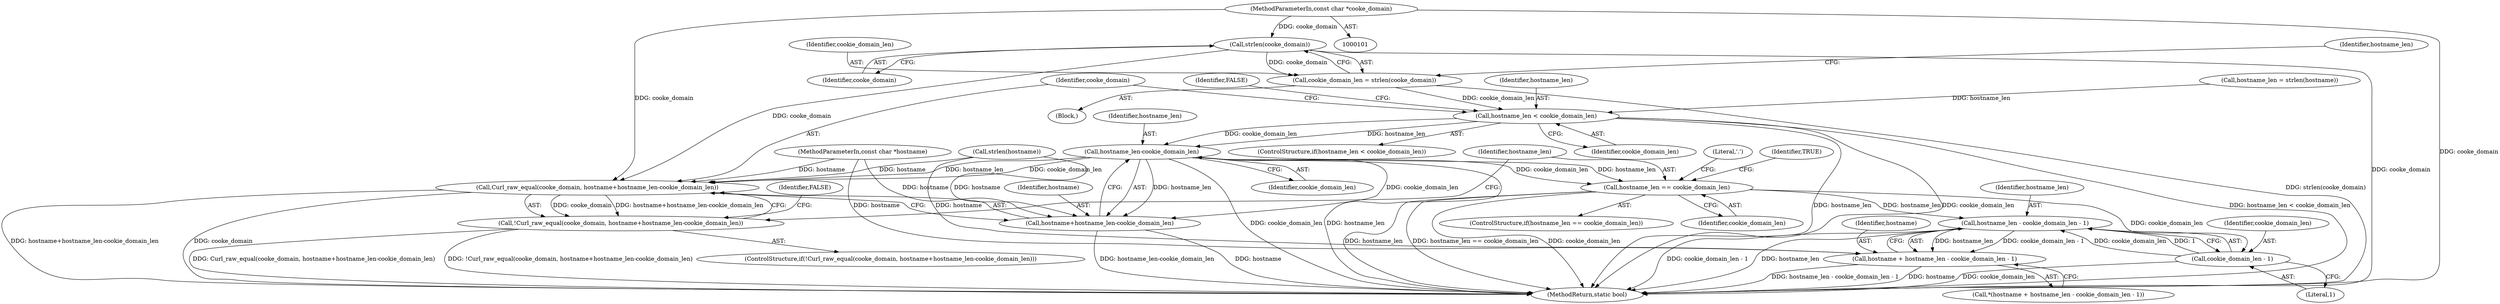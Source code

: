 digraph "0_curl_2eb8dcf26cb37f09cffe26909a646e702dbcab66@API" {
"1000108" [label="(Call,strlen(cooke_domain))"];
"1000102" [label="(MethodParameterIn,const char *cooke_domain)"];
"1000106" [label="(Call,cookie_domain_len = strlen(cooke_domain))"];
"1000116" [label="(Call,hostname_len < cookie_domain_len)"];
"1000127" [label="(Call,hostname_len-cookie_domain_len)"];
"1000123" [label="(Call,Curl_raw_equal(cooke_domain, hostname+hostname_len-cookie_domain_len))"];
"1000122" [label="(Call,!Curl_raw_equal(cooke_domain, hostname+hostname_len-cookie_domain_len))"];
"1000125" [label="(Call,hostname+hostname_len-cookie_domain_len)"];
"1000133" [label="(Call,hostname_len == cookie_domain_len)"];
"1000144" [label="(Call,hostname_len - cookie_domain_len - 1)"];
"1000142" [label="(Call,hostname + hostname_len - cookie_domain_len - 1)"];
"1000146" [label="(Call,cookie_domain_len - 1)"];
"1000108" [label="(Call,strlen(cooke_domain))"];
"1000116" [label="(Call,hostname_len < cookie_domain_len)"];
"1000112" [label="(Identifier,hostname_len)"];
"1000126" [label="(Identifier,hostname)"];
"1000124" [label="(Identifier,cooke_domain)"];
"1000131" [label="(Identifier,FALSE)"];
"1000107" [label="(Identifier,cookie_domain_len)"];
"1000118" [label="(Identifier,cookie_domain_len)"];
"1000129" [label="(Identifier,cookie_domain_len)"];
"1000127" [label="(Call,hostname_len-cookie_domain_len)"];
"1000102" [label="(MethodParameterIn,const char *cooke_domain)"];
"1000141" [label="(Call,*(hostname + hostname_len - cookie_domain_len - 1))"];
"1000142" [label="(Call,hostname + hostname_len - cookie_domain_len - 1)"];
"1000106" [label="(Call,cookie_domain_len = strlen(cooke_domain))"];
"1000134" [label="(Identifier,hostname_len)"];
"1000125" [label="(Call,hostname+hostname_len-cookie_domain_len)"];
"1000140" [label="(Literal,'.')"];
"1000133" [label="(Call,hostname_len == cookie_domain_len)"];
"1000135" [label="(Identifier,cookie_domain_len)"];
"1000117" [label="(Identifier,hostname_len)"];
"1000123" [label="(Call,Curl_raw_equal(cooke_domain, hostname+hostname_len-cookie_domain_len))"];
"1000122" [label="(Call,!Curl_raw_equal(cooke_domain, hostname+hostname_len-cookie_domain_len))"];
"1000147" [label="(Identifier,cookie_domain_len)"];
"1000145" [label="(Identifier,hostname_len)"];
"1000109" [label="(Identifier,cooke_domain)"];
"1000148" [label="(Literal,1)"];
"1000153" [label="(MethodReturn,static bool)"];
"1000104" [label="(Block,)"];
"1000115" [label="(ControlStructure,if(hostname_len < cookie_domain_len))"];
"1000103" [label="(MethodParameterIn,const char *hostname)"];
"1000111" [label="(Call,hostname_len = strlen(hostname))"];
"1000144" [label="(Call,hostname_len - cookie_domain_len - 1)"];
"1000121" [label="(ControlStructure,if(!Curl_raw_equal(cooke_domain, hostname+hostname_len-cookie_domain_len)))"];
"1000132" [label="(ControlStructure,if(hostname_len == cookie_domain_len))"];
"1000146" [label="(Call,cookie_domain_len - 1)"];
"1000137" [label="(Identifier,TRUE)"];
"1000113" [label="(Call,strlen(hostname))"];
"1000128" [label="(Identifier,hostname_len)"];
"1000143" [label="(Identifier,hostname)"];
"1000120" [label="(Identifier,FALSE)"];
"1000108" -> "1000106"  [label="AST: "];
"1000108" -> "1000109"  [label="CFG: "];
"1000109" -> "1000108"  [label="AST: "];
"1000106" -> "1000108"  [label="CFG: "];
"1000108" -> "1000153"  [label="DDG: cooke_domain"];
"1000108" -> "1000106"  [label="DDG: cooke_domain"];
"1000102" -> "1000108"  [label="DDG: cooke_domain"];
"1000108" -> "1000123"  [label="DDG: cooke_domain"];
"1000102" -> "1000101"  [label="AST: "];
"1000102" -> "1000153"  [label="DDG: cooke_domain"];
"1000102" -> "1000123"  [label="DDG: cooke_domain"];
"1000106" -> "1000104"  [label="AST: "];
"1000107" -> "1000106"  [label="AST: "];
"1000112" -> "1000106"  [label="CFG: "];
"1000106" -> "1000153"  [label="DDG: strlen(cooke_domain)"];
"1000106" -> "1000116"  [label="DDG: cookie_domain_len"];
"1000116" -> "1000115"  [label="AST: "];
"1000116" -> "1000118"  [label="CFG: "];
"1000117" -> "1000116"  [label="AST: "];
"1000118" -> "1000116"  [label="AST: "];
"1000120" -> "1000116"  [label="CFG: "];
"1000124" -> "1000116"  [label="CFG: "];
"1000116" -> "1000153"  [label="DDG: hostname_len"];
"1000116" -> "1000153"  [label="DDG: cookie_domain_len"];
"1000116" -> "1000153"  [label="DDG: hostname_len < cookie_domain_len"];
"1000111" -> "1000116"  [label="DDG: hostname_len"];
"1000116" -> "1000127"  [label="DDG: hostname_len"];
"1000116" -> "1000127"  [label="DDG: cookie_domain_len"];
"1000127" -> "1000125"  [label="AST: "];
"1000127" -> "1000129"  [label="CFG: "];
"1000128" -> "1000127"  [label="AST: "];
"1000129" -> "1000127"  [label="AST: "];
"1000125" -> "1000127"  [label="CFG: "];
"1000127" -> "1000153"  [label="DDG: hostname_len"];
"1000127" -> "1000153"  [label="DDG: cookie_domain_len"];
"1000127" -> "1000123"  [label="DDG: hostname_len"];
"1000127" -> "1000123"  [label="DDG: cookie_domain_len"];
"1000127" -> "1000125"  [label="DDG: hostname_len"];
"1000127" -> "1000125"  [label="DDG: cookie_domain_len"];
"1000127" -> "1000133"  [label="DDG: hostname_len"];
"1000127" -> "1000133"  [label="DDG: cookie_domain_len"];
"1000123" -> "1000122"  [label="AST: "];
"1000123" -> "1000125"  [label="CFG: "];
"1000124" -> "1000123"  [label="AST: "];
"1000125" -> "1000123"  [label="AST: "];
"1000122" -> "1000123"  [label="CFG: "];
"1000123" -> "1000153"  [label="DDG: hostname+hostname_len-cookie_domain_len"];
"1000123" -> "1000153"  [label="DDG: cooke_domain"];
"1000123" -> "1000122"  [label="DDG: cooke_domain"];
"1000123" -> "1000122"  [label="DDG: hostname+hostname_len-cookie_domain_len"];
"1000113" -> "1000123"  [label="DDG: hostname"];
"1000103" -> "1000123"  [label="DDG: hostname"];
"1000122" -> "1000121"  [label="AST: "];
"1000131" -> "1000122"  [label="CFG: "];
"1000134" -> "1000122"  [label="CFG: "];
"1000122" -> "1000153"  [label="DDG: Curl_raw_equal(cooke_domain, hostname+hostname_len-cookie_domain_len)"];
"1000122" -> "1000153"  [label="DDG: !Curl_raw_equal(cooke_domain, hostname+hostname_len-cookie_domain_len)"];
"1000126" -> "1000125"  [label="AST: "];
"1000125" -> "1000153"  [label="DDG: hostname"];
"1000125" -> "1000153"  [label="DDG: hostname_len-cookie_domain_len"];
"1000113" -> "1000125"  [label="DDG: hostname"];
"1000103" -> "1000125"  [label="DDG: hostname"];
"1000133" -> "1000132"  [label="AST: "];
"1000133" -> "1000135"  [label="CFG: "];
"1000134" -> "1000133"  [label="AST: "];
"1000135" -> "1000133"  [label="AST: "];
"1000137" -> "1000133"  [label="CFG: "];
"1000140" -> "1000133"  [label="CFG: "];
"1000133" -> "1000153"  [label="DDG: hostname_len"];
"1000133" -> "1000153"  [label="DDG: hostname_len == cookie_domain_len"];
"1000133" -> "1000153"  [label="DDG: cookie_domain_len"];
"1000133" -> "1000144"  [label="DDG: hostname_len"];
"1000133" -> "1000146"  [label="DDG: cookie_domain_len"];
"1000144" -> "1000142"  [label="AST: "];
"1000144" -> "1000146"  [label="CFG: "];
"1000145" -> "1000144"  [label="AST: "];
"1000146" -> "1000144"  [label="AST: "];
"1000142" -> "1000144"  [label="CFG: "];
"1000144" -> "1000153"  [label="DDG: cookie_domain_len - 1"];
"1000144" -> "1000153"  [label="DDG: hostname_len"];
"1000144" -> "1000142"  [label="DDG: hostname_len"];
"1000144" -> "1000142"  [label="DDG: cookie_domain_len - 1"];
"1000146" -> "1000144"  [label="DDG: cookie_domain_len"];
"1000146" -> "1000144"  [label="DDG: 1"];
"1000142" -> "1000141"  [label="AST: "];
"1000143" -> "1000142"  [label="AST: "];
"1000141" -> "1000142"  [label="CFG: "];
"1000142" -> "1000153"  [label="DDG: hostname_len - cookie_domain_len - 1"];
"1000142" -> "1000153"  [label="DDG: hostname"];
"1000103" -> "1000142"  [label="DDG: hostname"];
"1000113" -> "1000142"  [label="DDG: hostname"];
"1000146" -> "1000148"  [label="CFG: "];
"1000147" -> "1000146"  [label="AST: "];
"1000148" -> "1000146"  [label="AST: "];
"1000146" -> "1000153"  [label="DDG: cookie_domain_len"];
}
